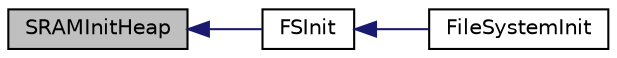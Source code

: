 digraph "SRAMInitHeap"
{
  edge [fontname="Helvetica",fontsize="10",labelfontname="Helvetica",labelfontsize="10"];
  node [fontname="Helvetica",fontsize="10",shape=record];
  rankdir="LR";
  Node1 [label="SRAMInitHeap",height=0.2,width=0.4,color="black", fillcolor="grey75", style="filled", fontcolor="black"];
  Node1 -> Node2 [dir="back",color="midnightblue",fontsize="10",style="solid",fontname="Helvetica"];
  Node2 [label="FSInit",height=0.2,width=0.4,color="black", fillcolor="white", style="filled",URL="$_f_s_i_o_8c.html#a77bf783068cdee8bbca1f73af66cb1c5"];
  Node2 -> Node3 [dir="back",color="midnightblue",fontsize="10",style="solid",fontname="Helvetica"];
  Node3 [label="FileSystemInit",height=0.2,width=0.4,color="black", fillcolor="white", style="filled",URL="$_file_system_8c.html#ab01f0d870ed113cf1f440cd29386c6de"];
}
